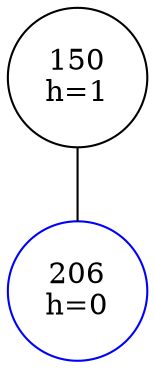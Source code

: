 graph G {
	node [shape=circle];
	150--206;
	150 [label="150\nh=1"];
	206 [label="206\nh=0", color=blue];
}